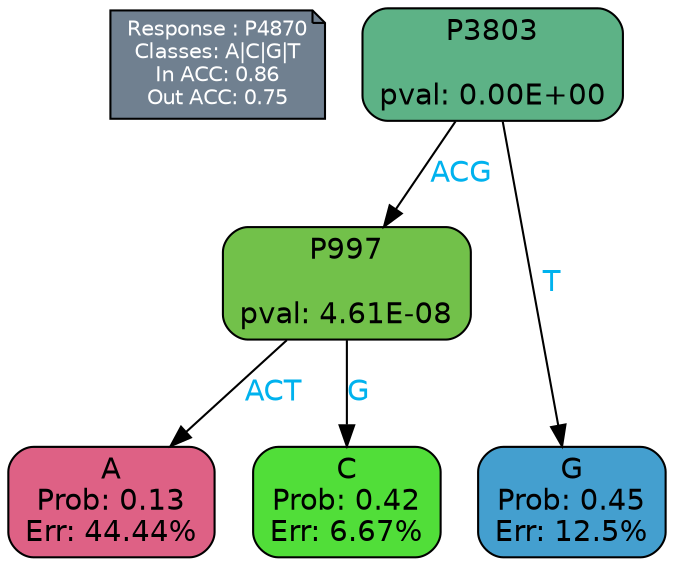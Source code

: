 digraph Tree {
node [shape=box, style="filled, rounded", color="black", fontname=helvetica] ;
graph [ranksep=equally, splines=polylines, bgcolor=transparent, dpi=600] ;
edge [fontname=helvetica] ;
LEGEND [label="Response : P4870
Classes: A|C|G|T
In ACC: 0.86
Out ACC: 0.75
",shape=note,align=left,style=filled,fillcolor="slategray",fontcolor="white",fontsize=10];1 [label="P3803

pval: 0.00E+00", fillcolor="#5db286"] ;
2 [label="P997

pval: 4.61E-08", fillcolor="#72c14a"] ;
3 [label="A
Prob: 0.13
Err: 44.44%", fillcolor="#de6185"] ;
4 [label="C
Prob: 0.42
Err: 6.67%", fillcolor="#51de39"] ;
5 [label="G
Prob: 0.45
Err: 12.5%", fillcolor="#449fcf"] ;
1 -> 2 [label="ACG",fontcolor=deepskyblue2] ;
1 -> 5 [label="T",fontcolor=deepskyblue2] ;
2 -> 3 [label="ACT",fontcolor=deepskyblue2] ;
2 -> 4 [label="G",fontcolor=deepskyblue2] ;
{rank = same; 3;4;5;}{rank = same; LEGEND;1;}}